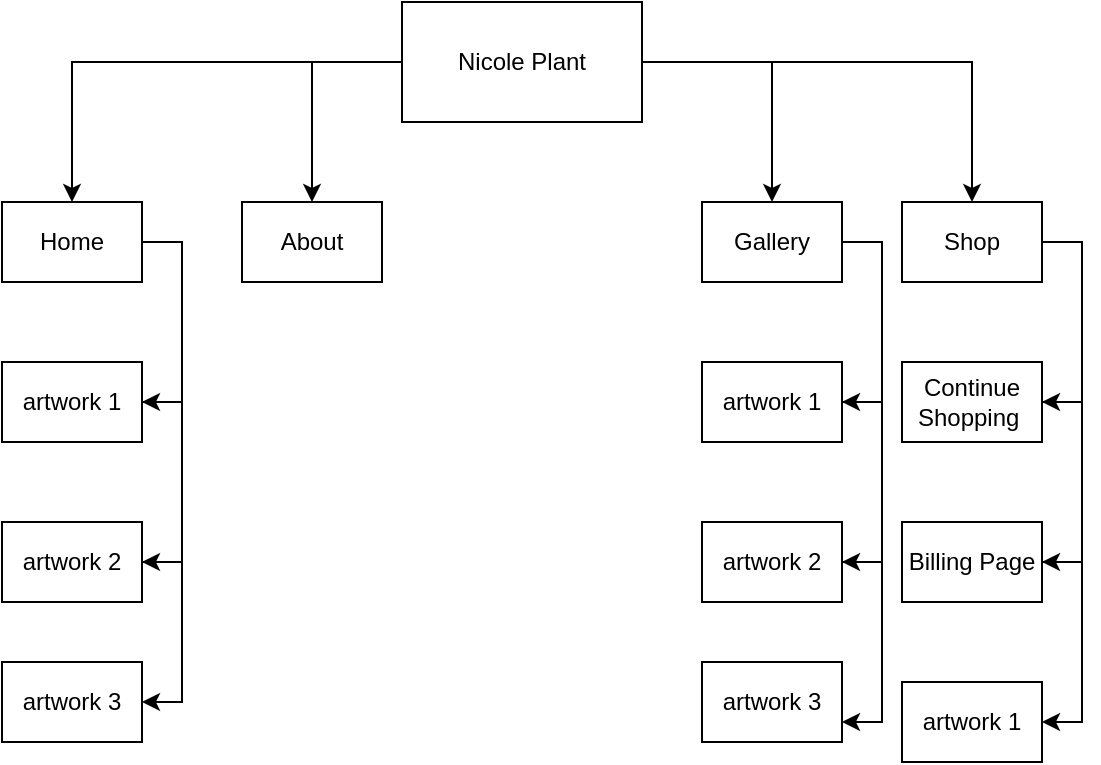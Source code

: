 <mxfile version="15.5.9" type="device"><diagram id="hmyjAmvFoMTk30xoWoj-" name="Page-1"><mxGraphModel dx="1113" dy="611" grid="1" gridSize="10" guides="1" tooltips="1" connect="1" arrows="1" fold="1" page="1" pageScale="1" pageWidth="827" pageHeight="1169" math="0" shadow="0"><root><mxCell id="0"/><mxCell id="1" parent="0"/><mxCell id="alakbdP-4H4uXhK1ffRL-7" value="" style="edgeStyle=orthogonalEdgeStyle;rounded=0;orthogonalLoop=1;jettySize=auto;html=1;" parent="1" source="alakbdP-4H4uXhK1ffRL-1" target="alakbdP-4H4uXhK1ffRL-6" edge="1"><mxGeometry relative="1" as="geometry"/></mxCell><mxCell id="alakbdP-4H4uXhK1ffRL-23" value="" style="edgeStyle=orthogonalEdgeStyle;rounded=0;orthogonalLoop=1;jettySize=auto;html=1;" parent="1" source="alakbdP-4H4uXhK1ffRL-1" target="alakbdP-4H4uXhK1ffRL-22" edge="1"><mxGeometry relative="1" as="geometry"/></mxCell><mxCell id="alakbdP-4H4uXhK1ffRL-46" value="" style="edgeStyle=orthogonalEdgeStyle;rounded=0;orthogonalLoop=1;jettySize=auto;html=1;" parent="1" source="alakbdP-4H4uXhK1ffRL-1" target="alakbdP-4H4uXhK1ffRL-45" edge="1"><mxGeometry relative="1" as="geometry"/></mxCell><mxCell id="alakbdP-4H4uXhK1ffRL-48" value="" style="edgeStyle=orthogonalEdgeStyle;rounded=0;orthogonalLoop=1;jettySize=auto;html=1;" parent="1" source="alakbdP-4H4uXhK1ffRL-1" target="alakbdP-4H4uXhK1ffRL-47" edge="1"><mxGeometry relative="1" as="geometry"/></mxCell><mxCell id="alakbdP-4H4uXhK1ffRL-1" value="Nicole Plant" style="rounded=0;whiteSpace=wrap;html=1;" parent="1" vertex="1"><mxGeometry x="340" y="60" width="120" height="60" as="geometry"/></mxCell><mxCell id="alakbdP-4H4uXhK1ffRL-53" value="" style="edgeStyle=orthogonalEdgeStyle;rounded=0;orthogonalLoop=1;jettySize=auto;html=1;exitX=1;exitY=0.5;exitDx=0;exitDy=0;" parent="1" source="alakbdP-4H4uXhK1ffRL-6" target="alakbdP-4H4uXhK1ffRL-52" edge="1"><mxGeometry relative="1" as="geometry"><Array as="points"><mxPoint x="230" y="180"/><mxPoint x="230" y="260"/></Array></mxGeometry></mxCell><mxCell id="alakbdP-4H4uXhK1ffRL-6" value="Home" style="whiteSpace=wrap;html=1;rounded=0;" parent="1" vertex="1"><mxGeometry x="140" y="160" width="70" height="40" as="geometry"/></mxCell><mxCell id="alakbdP-4H4uXhK1ffRL-22" value="Shop" style="rounded=0;whiteSpace=wrap;html=1;" parent="1" vertex="1"><mxGeometry x="590" y="160" width="70" height="40" as="geometry"/></mxCell><mxCell id="alakbdP-4H4uXhK1ffRL-45" value="Gallery" style="rounded=0;whiteSpace=wrap;html=1;" parent="1" vertex="1"><mxGeometry x="490" y="160" width="70" height="40" as="geometry"/></mxCell><mxCell id="alakbdP-4H4uXhK1ffRL-47" value="About" style="rounded=0;whiteSpace=wrap;html=1;" parent="1" vertex="1"><mxGeometry x="260" y="160" width="70" height="40" as="geometry"/></mxCell><mxCell id="alakbdP-4H4uXhK1ffRL-55" value="" style="edgeStyle=orthogonalEdgeStyle;rounded=0;orthogonalLoop=1;jettySize=auto;html=1;" parent="1" source="alakbdP-4H4uXhK1ffRL-52" target="alakbdP-4H4uXhK1ffRL-54" edge="1"><mxGeometry relative="1" as="geometry"><Array as="points"><mxPoint x="230" y="260"/><mxPoint x="230" y="340"/></Array></mxGeometry></mxCell><mxCell id="alakbdP-4H4uXhK1ffRL-52" value="artwork 1" style="whiteSpace=wrap;html=1;rounded=0;" parent="1" vertex="1"><mxGeometry x="140" y="240" width="70" height="40" as="geometry"/></mxCell><mxCell id="alakbdP-4H4uXhK1ffRL-58" value="" style="edgeStyle=orthogonalEdgeStyle;rounded=0;orthogonalLoop=1;jettySize=auto;html=1;" parent="1" source="alakbdP-4H4uXhK1ffRL-54" target="alakbdP-4H4uXhK1ffRL-57" edge="1"><mxGeometry relative="1" as="geometry"><Array as="points"><mxPoint x="230" y="340"/><mxPoint x="230" y="410"/></Array></mxGeometry></mxCell><mxCell id="alakbdP-4H4uXhK1ffRL-54" value="artwork 2" style="whiteSpace=wrap;html=1;rounded=0;" parent="1" vertex="1"><mxGeometry x="140" y="320" width="70" height="40" as="geometry"/></mxCell><mxCell id="alakbdP-4H4uXhK1ffRL-57" value="artwork 3" style="whiteSpace=wrap;html=1;rounded=0;" parent="1" vertex="1"><mxGeometry x="140" y="390" width="70" height="40" as="geometry"/></mxCell><mxCell id="eRLPNq_7BKWDLA-BFfk6-1" value="" style="edgeStyle=orthogonalEdgeStyle;rounded=0;orthogonalLoop=1;jettySize=auto;html=1;" edge="1" parent="1"><mxGeometry relative="1" as="geometry"><Array as="points"><mxPoint x="580" y="180"/><mxPoint x="580" y="260"/></Array><mxPoint x="560" y="180" as="sourcePoint"/><mxPoint x="560" y="260" as="targetPoint"/></mxGeometry></mxCell><mxCell id="eRLPNq_7BKWDLA-BFfk6-2" value="" style="edgeStyle=orthogonalEdgeStyle;rounded=0;orthogonalLoop=1;jettySize=auto;html=1;" edge="1" parent="1"><mxGeometry relative="1" as="geometry"><Array as="points"><mxPoint x="580" y="260"/><mxPoint x="580" y="340"/></Array><mxPoint x="560" y="260" as="sourcePoint"/><mxPoint x="560" y="340" as="targetPoint"/></mxGeometry></mxCell><mxCell id="eRLPNq_7BKWDLA-BFfk6-3" value="artwork 1" style="whiteSpace=wrap;html=1;rounded=0;" vertex="1" parent="1"><mxGeometry x="490" y="240" width="70" height="40" as="geometry"/></mxCell><mxCell id="eRLPNq_7BKWDLA-BFfk6-4" value="artwork 2" style="whiteSpace=wrap;html=1;rounded=0;" vertex="1" parent="1"><mxGeometry x="490" y="320" width="70" height="40" as="geometry"/></mxCell><mxCell id="eRLPNq_7BKWDLA-BFfk6-5" value="" style="edgeStyle=orthogonalEdgeStyle;rounded=0;orthogonalLoop=1;jettySize=auto;html=1;" edge="1" parent="1"><mxGeometry relative="1" as="geometry"><Array as="points"><mxPoint x="580" y="340"/><mxPoint x="580" y="420"/></Array><mxPoint x="560" y="340" as="sourcePoint"/><mxPoint x="560" y="420" as="targetPoint"/></mxGeometry></mxCell><mxCell id="eRLPNq_7BKWDLA-BFfk6-7" value="artwork 3" style="whiteSpace=wrap;html=1;rounded=0;" vertex="1" parent="1"><mxGeometry x="490" y="390" width="70" height="40" as="geometry"/></mxCell><mxCell id="eRLPNq_7BKWDLA-BFfk6-8" value="" style="edgeStyle=orthogonalEdgeStyle;rounded=0;orthogonalLoop=1;jettySize=auto;html=1;" edge="1" parent="1"><mxGeometry relative="1" as="geometry"><Array as="points"><mxPoint x="680" y="180"/><mxPoint x="680" y="260"/></Array><mxPoint x="660" y="180" as="sourcePoint"/><mxPoint x="660" y="260" as="targetPoint"/></mxGeometry></mxCell><mxCell id="eRLPNq_7BKWDLA-BFfk6-9" value="" style="edgeStyle=orthogonalEdgeStyle;rounded=0;orthogonalLoop=1;jettySize=auto;html=1;" edge="1" parent="1"><mxGeometry relative="1" as="geometry"><Array as="points"><mxPoint x="680" y="260"/><mxPoint x="680" y="340"/></Array><mxPoint x="660" y="260" as="sourcePoint"/><mxPoint x="660" y="340" as="targetPoint"/></mxGeometry></mxCell><mxCell id="eRLPNq_7BKWDLA-BFfk6-10" value="" style="edgeStyle=orthogonalEdgeStyle;rounded=0;orthogonalLoop=1;jettySize=auto;html=1;" edge="1" parent="1"><mxGeometry relative="1" as="geometry"><Array as="points"><mxPoint x="680" y="340"/><mxPoint x="680" y="420"/></Array><mxPoint x="660" y="340" as="sourcePoint"/><mxPoint x="660" y="420" as="targetPoint"/></mxGeometry></mxCell><mxCell id="eRLPNq_7BKWDLA-BFfk6-11" value="Continue Shopping&amp;nbsp;" style="whiteSpace=wrap;html=1;rounded=0;" vertex="1" parent="1"><mxGeometry x="590" y="240" width="70" height="40" as="geometry"/></mxCell><mxCell id="eRLPNq_7BKWDLA-BFfk6-13" value="Billing Page" style="whiteSpace=wrap;html=1;rounded=0;" vertex="1" parent="1"><mxGeometry x="590" y="320" width="70" height="40" as="geometry"/></mxCell><mxCell id="eRLPNq_7BKWDLA-BFfk6-14" value="artwork 1" style="whiteSpace=wrap;html=1;rounded=0;" vertex="1" parent="1"><mxGeometry x="590" y="400" width="70" height="40" as="geometry"/></mxCell></root></mxGraphModel></diagram></mxfile>